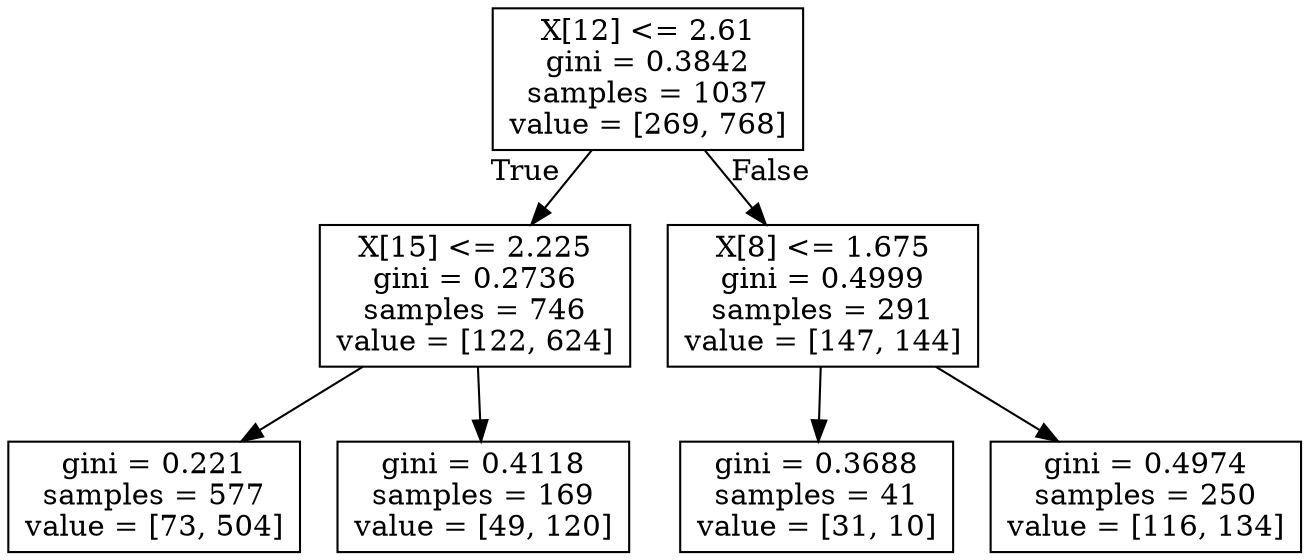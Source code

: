digraph Tree {
node [shape=box] ;
0 [label="X[12] <= 2.61\ngini = 0.3842\nsamples = 1037\nvalue = [269, 768]"] ;
1 [label="X[15] <= 2.225\ngini = 0.2736\nsamples = 746\nvalue = [122, 624]"] ;
0 -> 1 [labeldistance=2.5, labelangle=45, headlabel="True"] ;
2 [label="gini = 0.221\nsamples = 577\nvalue = [73, 504]"] ;
1 -> 2 ;
3 [label="gini = 0.4118\nsamples = 169\nvalue = [49, 120]"] ;
1 -> 3 ;
4 [label="X[8] <= 1.675\ngini = 0.4999\nsamples = 291\nvalue = [147, 144]"] ;
0 -> 4 [labeldistance=2.5, labelangle=-45, headlabel="False"] ;
5 [label="gini = 0.3688\nsamples = 41\nvalue = [31, 10]"] ;
4 -> 5 ;
6 [label="gini = 0.4974\nsamples = 250\nvalue = [116, 134]"] ;
4 -> 6 ;
}